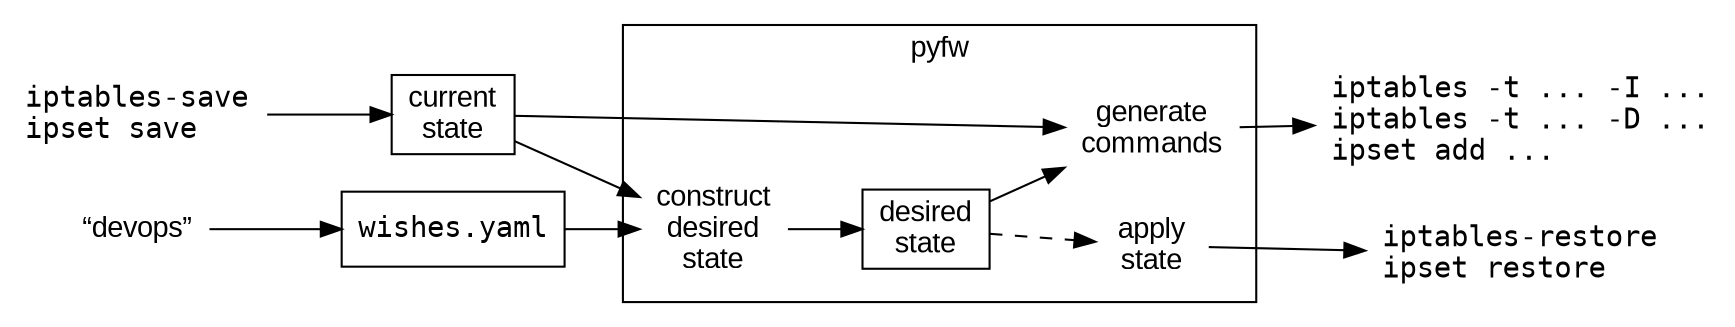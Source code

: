 digraph {
    rankdir=LR;
    fontname=Arial;
    node [fontname=Arial];

    subgraph cluster_PyFW {
        label="pyfw";

        construct_desired_state [shape=none,label="construct\ndesired\nstate"];
        generate_commands [shape=none,label="generate\ncommands"];
        apply_state [shape=none,label="apply\nstate"];

        desired_state [shape=box,label="desired\nstate"];
    }

    iptables_save [shape=none,label="iptables-save\lipset save\l",fontname=monospace];
    devops [shape=none,label="“devops”"];

    iptables_insert [shape=none,label="iptables -t ... -I ...\liptables -t ... -D ...\lipset add ...\l",fontname=monospace];
    iptables_restore [shape=none,label="iptables-restore\lipset restore\l",fontname=monospace];

    current_state [shape=box,label="current\nstate"];
    wishes [shape=box,label="wishes.yaml",fontname=monospace];

    iptables_save -> current_state;

    devops -> wishes;

    current_state -> construct_desired_state;
    wishes -> construct_desired_state;

    construct_desired_state -> desired_state;

    desired_state -> apply_state [style=dashed];
    apply_state -> iptables_restore;

    current_state -> generate_commands;
    desired_state -> generate_commands;

    generate_commands -> iptables_insert;
}
